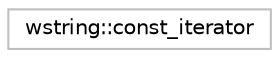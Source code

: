 digraph "Graphical Class Hierarchy"
{
 // LATEX_PDF_SIZE
  edge [fontname="Helvetica",fontsize="10",labelfontname="Helvetica",labelfontsize="10"];
  node [fontname="Helvetica",fontsize="10",shape=record];
  rankdir="LR";
  Node0 [label="wstring::const_iterator",height=0.2,width=0.4,color="grey75", fillcolor="white", style="filled",tooltip="STL iterator class."];
}
